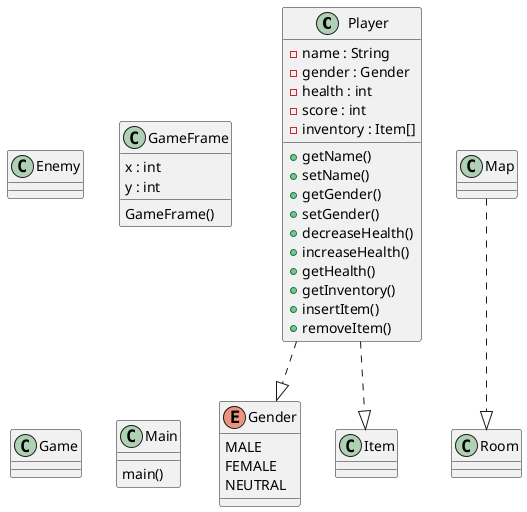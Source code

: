 @startuml DesignClassModel

    class Player {
        -name : String
        -gender : Gender
        -health : int
        -score : int
        -inventory : Item[]
        +getName()
        +setName()
        +getGender()
        +setGender()
        +decreaseHealth()
        +increaseHealth()
        +getHealth()
        +getInventory()
        +insertItem()
        +removeItem()
    }

    enum Gender {
        MALE
        FEMALE
        NEUTRAL
    }
    class Enemy
    class GameFrame {
        x : int
        y : int
        GameFrame()
    }
    class Game
    class Main {
        main()
    }
    class Item
    class Map
    class Room

    Player ..|> Gender
    Map ..|> Room
    Player ..|> Item


@enduml
